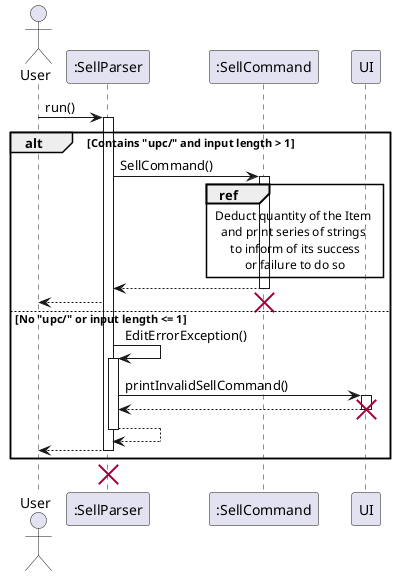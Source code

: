 @startuml

actor User
participant ":SellParser"
User->":SellParser":run()
activate ":SellParser"

alt Contains "upc/" and input length > 1
":SellParser"->":SellCommand": SellCommand()
activate ":SellCommand"
ref over ":SellCommand",UI: Deduct quantity of the Item \nand print series of strings \nto inform of its success\nor failure to do so
":SellCommand"-->":SellParser":
deactivate ":SellCommand"
":SellParser"-->User:

destroy ":SellCommand"
else No "upc/" or input length <= 1
":SellParser"->":SellParser": EditErrorException()
activate ":SellParser"
":SellParser"->UI:printInvalidSellCommand()
activate UI
UI-->":SellParser":
deactivate UI
destroy UI
":SellParser"-->":SellParser":
deactivate ":SellParser"
":SellParser"-->User:
deactivate ":SellParser"
end
deactivate ":SellParser"
destroy ":SellParser"
@enduml